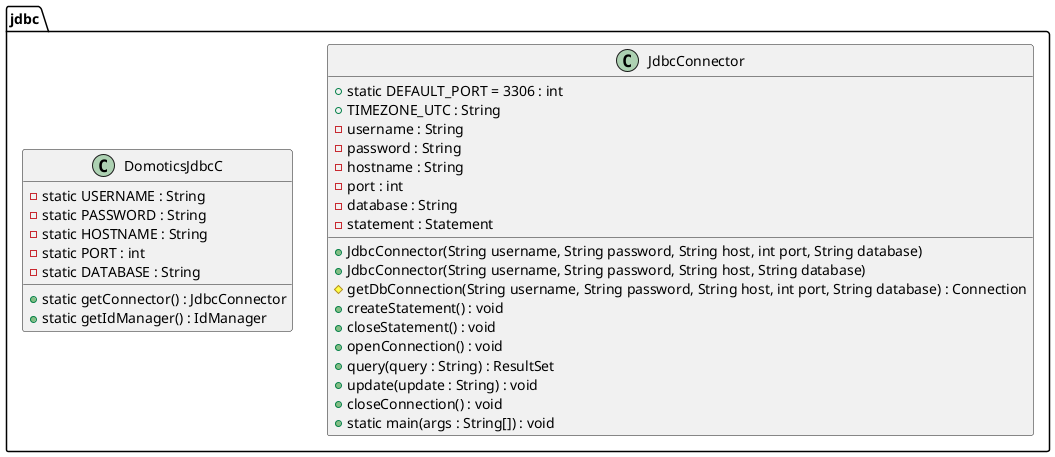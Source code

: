 @startuml

package jdbc {
    class JdbcConnector {
        + static DEFAULT_PORT = 3306 : int
        + TIMEZONE_UTC : String
        - username : String
        - password : String
        - hostname : String
        - port : int
        - database : String
        - statement : Statement
        + JdbcConnector(String username, String password, String host, int port, String database)
        + JdbcConnector(String username, String password, String host, String database)
        # getDbConnection(String username, String password, String host, int port, String database) : Connection
        + createStatement() : void
        + closeStatement() : void
        + openConnection() : void
        + query(query : String) : ResultSet
        + update(update : String) : void
        + closeConnection() : void
        + static main(args : String[]) : void
    }

    class DomoticsJdbcC {
        - static USERNAME : String
        - static PASSWORD : String
        - static HOSTNAME : String
        - static PORT : int
        - static DATABASE : String
        + static getConnector() : JdbcConnector
        + static getIdManager() : IdManager
    }
}

@enduml
